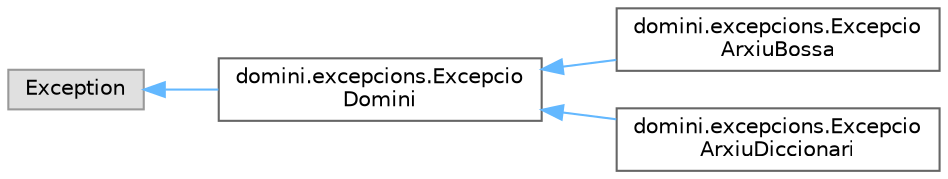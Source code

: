digraph "Jerarquia Gràfica de la Classe"
{
 // INTERACTIVE_SVG=YES
 // LATEX_PDF_SIZE
  bgcolor="transparent";
  edge [fontname=Helvetica,fontsize=10,labelfontname=Helvetica,labelfontsize=10];
  node [fontname=Helvetica,fontsize=10,shape=box,height=0.2,width=0.4];
  rankdir="LR";
  Node0 [id="Node000000",label="Exception",height=0.2,width=0.4,color="grey60", fillcolor="#E0E0E0", style="filled",tooltip=" "];
  Node0 -> Node1 [id="edge7_Node000000_Node000001",dir="back",color="steelblue1",style="solid",tooltip=" "];
  Node1 [id="Node000001",label="domini.excepcions.Excepcio\lDomini",height=0.2,width=0.4,color="grey40", fillcolor="white", style="filled",URL="$classdomini_1_1excepcions_1_1_excepcio_domini.html",tooltip="Excepció arrel de tot el paquet domini."];
  Node1 -> Node2 [id="edge8_Node000001_Node000002",dir="back",color="steelblue1",style="solid",tooltip=" "];
  Node2 [id="Node000002",label="domini.excepcions.Excepcio\lArxiuBossa",height=0.2,width=0.4,color="grey40", fillcolor="white", style="filled",URL="$classdomini_1_1excepcions_1_1_excepcio_arxiu_bossa.html",tooltip="Problemes al carregar el fitxer del set de fitxes."];
  Node1 -> Node3 [id="edge9_Node000001_Node000003",dir="back",color="steelblue1",style="solid",tooltip=" "];
  Node3 [id="Node000003",label="domini.excepcions.Excepcio\lArxiuDiccionari",height=0.2,width=0.4,color="grey40", fillcolor="white", style="filled",URL="$classdomini_1_1excepcions_1_1_excepcio_arxiu_diccionari.html",tooltip="Problemes al carregar el fitxer de diccionari."];
}
